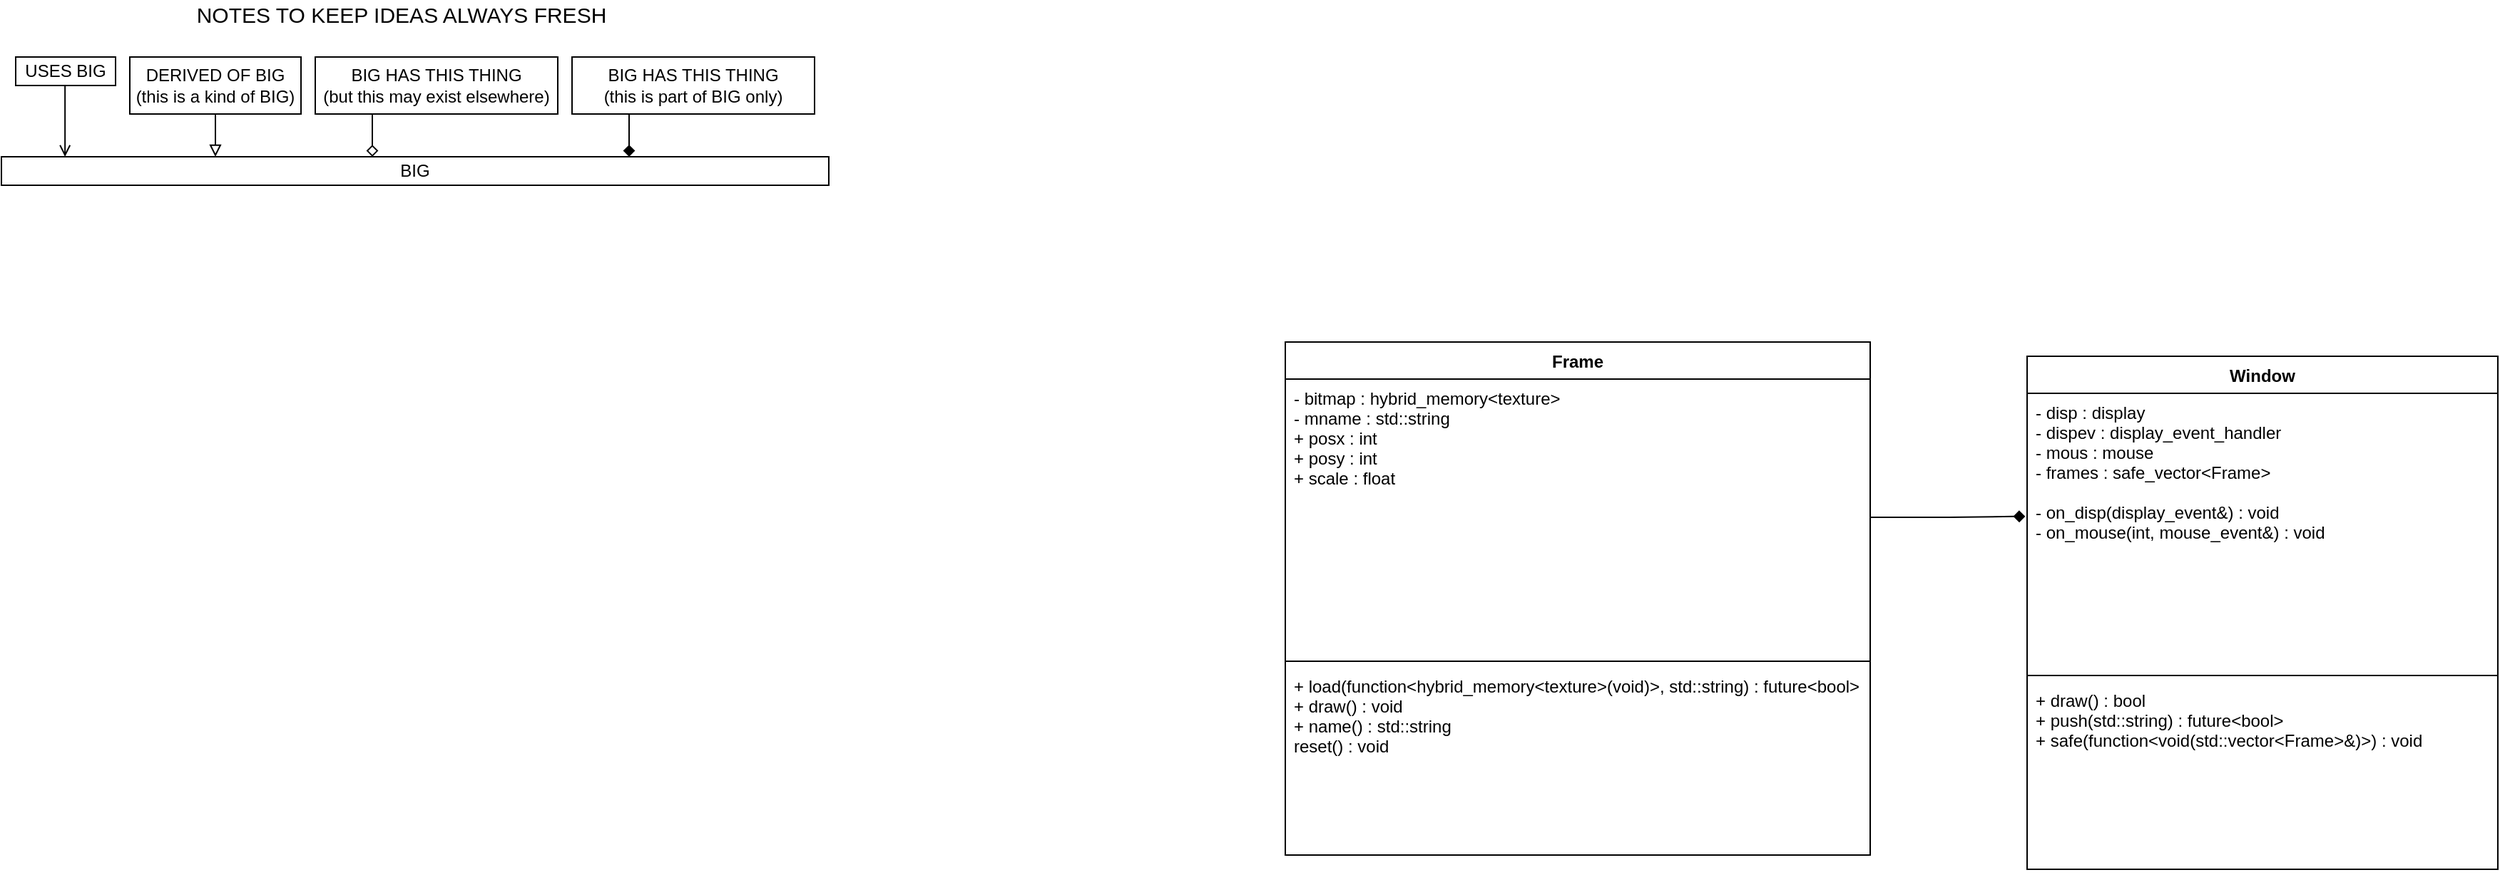 <mxfile version="15.9.1" type="device"><diagram id="tkJ0EpKqC3CP_cPDNvKZ" name="Page-1"><mxGraphModel dx="3382" dy="2114" grid="1" gridSize="10" guides="1" tooltips="1" connect="1" arrows="1" fold="1" page="1" pageScale="1" pageWidth="827" pageHeight="1169" math="0" shadow="0"><root><mxCell id="0"/><mxCell id="1" parent="0"/><mxCell id="aJVMkdcldvHExDuC2Otq-1" value="" style="endArrow=open;html=1;rounded=0;endFill=0;" edge="1" parent="1"><mxGeometry width="50" height="50" relative="1" as="geometry"><mxPoint x="-1585.42" y="-1080" as="sourcePoint"/><mxPoint x="-1585.42" y="-1030" as="targetPoint"/></mxGeometry></mxCell><mxCell id="aJVMkdcldvHExDuC2Otq-2" value="" style="endArrow=block;html=1;rounded=0;endFill=0;exitX=0.5;exitY=1;exitDx=0;exitDy=0;" edge="1" parent="1" source="aJVMkdcldvHExDuC2Otq-5"><mxGeometry width="50" height="50" relative="1" as="geometry"><mxPoint x="-1480" y="-1080" as="sourcePoint"/><mxPoint x="-1480" y="-1030" as="targetPoint"/></mxGeometry></mxCell><mxCell id="aJVMkdcldvHExDuC2Otq-3" value="BIG" style="whiteSpace=wrap;html=1;strokeColor=default;" vertex="1" parent="1"><mxGeometry x="-1630" y="-1030" width="580" height="20" as="geometry"/></mxCell><mxCell id="aJVMkdcldvHExDuC2Otq-4" value="USES BIG" style="whiteSpace=wrap;html=1;strokeColor=default;" vertex="1" parent="1"><mxGeometry x="-1620" y="-1100" width="70" height="20" as="geometry"/></mxCell><mxCell id="aJVMkdcldvHExDuC2Otq-5" value="DERIVED OF BIG&lt;br&gt;(this is a kind of BIG)" style="whiteSpace=wrap;html=1;strokeColor=default;" vertex="1" parent="1"><mxGeometry x="-1540" y="-1100" width="120" height="40" as="geometry"/></mxCell><mxCell id="aJVMkdcldvHExDuC2Otq-6" style="edgeStyle=orthogonalEdgeStyle;rounded=0;orthogonalLoop=1;jettySize=auto;html=1;endArrow=diamond;endFill=0;" edge="1" parent="1" source="aJVMkdcldvHExDuC2Otq-7"><mxGeometry relative="1" as="geometry"><mxPoint x="-1370.0" y="-1030" as="targetPoint"/><Array as="points"><mxPoint x="-1370" y="-1050"/><mxPoint x="-1370" y="-1050"/></Array></mxGeometry></mxCell><mxCell id="aJVMkdcldvHExDuC2Otq-7" value="BIG HAS THIS THING&lt;br&gt;(but this may exist elsewhere)" style="whiteSpace=wrap;html=1;strokeColor=default;" vertex="1" parent="1"><mxGeometry x="-1410" y="-1100" width="170" height="40" as="geometry"/></mxCell><mxCell id="aJVMkdcldvHExDuC2Otq-8" style="edgeStyle=orthogonalEdgeStyle;rounded=0;orthogonalLoop=1;jettySize=auto;html=1;endArrow=diamond;endFill=1;" edge="1" parent="1" source="aJVMkdcldvHExDuC2Otq-9"><mxGeometry relative="1" as="geometry"><mxPoint x="-1190.0" y="-1030" as="targetPoint"/><Array as="points"><mxPoint x="-1190" y="-1050"/><mxPoint x="-1190" y="-1050"/></Array></mxGeometry></mxCell><mxCell id="aJVMkdcldvHExDuC2Otq-9" value="BIG HAS THIS THING&lt;br&gt;(this is part of BIG only)" style="whiteSpace=wrap;html=1;strokeColor=default;" vertex="1" parent="1"><mxGeometry x="-1230" y="-1100" width="170" height="40" as="geometry"/></mxCell><mxCell id="aJVMkdcldvHExDuC2Otq-10" value="&lt;font style=&quot;font-size: 15px&quot;&gt;NOTES TO KEEP IDEAS ALWAYS FRESH&lt;/font&gt;" style="text;html=1;align=center;verticalAlign=middle;resizable=0;points=[];autosize=1;strokeColor=none;fillColor=none;" vertex="1" parent="1"><mxGeometry x="-1500" y="-1140" width="300" height="20" as="geometry"/></mxCell><mxCell id="aJVMkdcldvHExDuC2Otq-11" value="Frame" style="swimlane;fontStyle=1;align=center;verticalAlign=top;childLayout=stackLayout;horizontal=1;startSize=26;horizontalStack=0;resizeParent=1;resizeParentMax=0;resizeLast=0;collapsible=1;marginBottom=0;" vertex="1" parent="1"><mxGeometry x="-730" y="-900" width="410" height="360" as="geometry"/></mxCell><mxCell id="aJVMkdcldvHExDuC2Otq-12" value="- bitmap : hybrid_memory&lt;texture&gt;&#10;- mname : std::string&#10;+ posx : int&#10;+ posy : int&#10;+ scale : float" style="text;strokeColor=none;fillColor=none;align=left;verticalAlign=top;spacingLeft=4;spacingRight=4;overflow=hidden;rotatable=0;points=[[0,0.5],[1,0.5]];portConstraint=eastwest;" vertex="1" parent="aJVMkdcldvHExDuC2Otq-11"><mxGeometry y="26" width="410" height="194" as="geometry"/></mxCell><mxCell id="aJVMkdcldvHExDuC2Otq-13" value="" style="line;strokeWidth=1;fillColor=none;align=left;verticalAlign=middle;spacingTop=-1;spacingLeft=3;spacingRight=3;rotatable=0;labelPosition=right;points=[];portConstraint=eastwest;" vertex="1" parent="aJVMkdcldvHExDuC2Otq-11"><mxGeometry y="220" width="410" height="8" as="geometry"/></mxCell><mxCell id="aJVMkdcldvHExDuC2Otq-14" value="+ load(function&lt;hybrid_memory&lt;texture&gt;(void)&gt;, std::string) : future&lt;bool&gt;&#10;+ draw() : void&#10;+ name() : std::string&#10;reset() : void" style="text;strokeColor=none;fillColor=none;align=left;verticalAlign=top;spacingLeft=4;spacingRight=4;overflow=hidden;rotatable=0;points=[[0,0.5],[1,0.5]];portConstraint=eastwest;" vertex="1" parent="aJVMkdcldvHExDuC2Otq-11"><mxGeometry y="228" width="410" height="132" as="geometry"/></mxCell><mxCell id="aJVMkdcldvHExDuC2Otq-15" value="Window" style="swimlane;fontStyle=1;align=center;verticalAlign=top;childLayout=stackLayout;horizontal=1;startSize=26;horizontalStack=0;resizeParent=1;resizeParentMax=0;resizeLast=0;collapsible=1;marginBottom=0;" vertex="1" parent="1"><mxGeometry x="-210" y="-890" width="330" height="360" as="geometry"/></mxCell><mxCell id="aJVMkdcldvHExDuC2Otq-16" value="- disp : display&#10;- dispev : display_event_handler&#10;- mous : mouse&#10;- frames : safe_vector&lt;Frame&gt;&#10;&#10;- on_disp(display_event&amp;) : void&#10;- on_mouse(int, mouse_event&amp;) : void" style="text;strokeColor=none;fillColor=none;align=left;verticalAlign=top;spacingLeft=4;spacingRight=4;overflow=hidden;rotatable=0;points=[[0,0.5],[1,0.5]];portConstraint=eastwest;" vertex="1" parent="aJVMkdcldvHExDuC2Otq-15"><mxGeometry y="26" width="330" height="194" as="geometry"/></mxCell><mxCell id="aJVMkdcldvHExDuC2Otq-17" value="" style="line;strokeWidth=1;fillColor=none;align=left;verticalAlign=middle;spacingTop=-1;spacingLeft=3;spacingRight=3;rotatable=0;labelPosition=right;points=[];portConstraint=eastwest;" vertex="1" parent="aJVMkdcldvHExDuC2Otq-15"><mxGeometry y="220" width="330" height="8" as="geometry"/></mxCell><mxCell id="aJVMkdcldvHExDuC2Otq-18" value="+ draw() : bool&#10;+ push(std::string) : future&lt;bool&gt;&#10;+ safe(function&lt;void(std::vector&lt;Frame&gt;&amp;)&gt;) : void" style="text;strokeColor=none;fillColor=none;align=left;verticalAlign=top;spacingLeft=4;spacingRight=4;overflow=hidden;rotatable=0;points=[[0,0.5],[1,0.5]];portConstraint=eastwest;" vertex="1" parent="aJVMkdcldvHExDuC2Otq-15"><mxGeometry y="228" width="330" height="132" as="geometry"/></mxCell><mxCell id="aJVMkdcldvHExDuC2Otq-24" style="edgeStyle=orthogonalEdgeStyle;rounded=0;orthogonalLoop=1;jettySize=auto;html=1;entryX=-0.004;entryY=0.445;entryDx=0;entryDy=0;entryPerimeter=0;endArrow=diamond;endFill=1;" edge="1" parent="1" source="aJVMkdcldvHExDuC2Otq-12" target="aJVMkdcldvHExDuC2Otq-16"><mxGeometry relative="1" as="geometry"/></mxCell></root></mxGraphModel></diagram></mxfile>